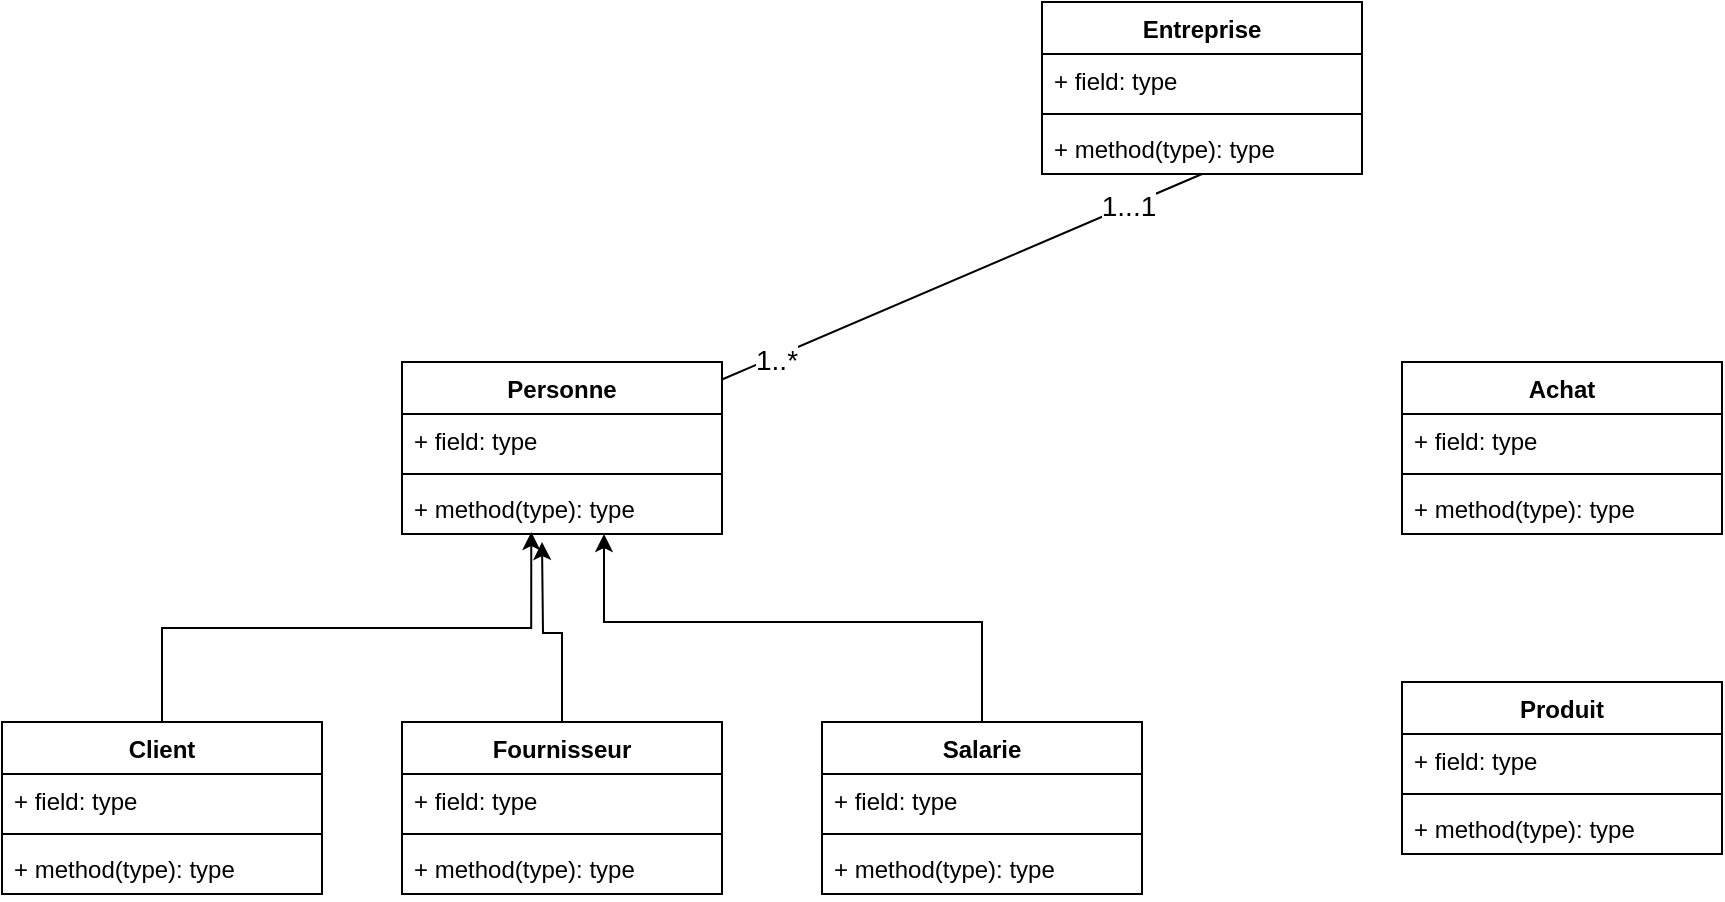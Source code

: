 <mxfile version="22.1.22" type="device">
  <diagram name="Page-1" id="QA8oCDj6ulqsPEkwj1MV">
    <mxGraphModel dx="1172" dy="627" grid="1" gridSize="10" guides="1" tooltips="1" connect="1" arrows="1" fold="1" page="1" pageScale="1" pageWidth="827" pageHeight="1169" math="0" shadow="0">
      <root>
        <mxCell id="0" />
        <mxCell id="1" parent="0" />
        <mxCell id="YtjF-nq7KOFWQlW7NSP7-33" style="rounded=0;orthogonalLoop=1;jettySize=auto;html=1;entryX=0.5;entryY=1;entryDx=0;entryDy=0;endArrow=none;endFill=0;" edge="1" parent="1" source="YtjF-nq7KOFWQlW7NSP7-1" target="YtjF-nq7KOFWQlW7NSP7-20">
          <mxGeometry relative="1" as="geometry" />
        </mxCell>
        <mxCell id="YtjF-nq7KOFWQlW7NSP7-34" value="&lt;font style=&quot;font-size: 14px;&quot;&gt;1..*&lt;/font&gt;" style="edgeLabel;html=1;align=center;verticalAlign=middle;resizable=0;points=[];fontSize=14;" vertex="1" connectable="0" parent="YtjF-nq7KOFWQlW7NSP7-33">
          <mxGeometry x="-0.779" y="-2" relative="1" as="geometry">
            <mxPoint x="-1" as="offset" />
          </mxGeometry>
        </mxCell>
        <mxCell id="YtjF-nq7KOFWQlW7NSP7-35" value="&lt;font style=&quot;font-size: 14px;&quot;&gt;1...1&lt;/font&gt;" style="edgeLabel;html=1;align=center;verticalAlign=middle;resizable=0;points=[];" vertex="1" connectable="0" parent="YtjF-nq7KOFWQlW7NSP7-33">
          <mxGeometry x="0.68" y="1" relative="1" as="geometry">
            <mxPoint x="1" as="offset" />
          </mxGeometry>
        </mxCell>
        <mxCell id="YtjF-nq7KOFWQlW7NSP7-1" value="Personne" style="swimlane;fontStyle=1;align=center;verticalAlign=top;childLayout=stackLayout;horizontal=1;startSize=26;horizontalStack=0;resizeParent=1;resizeParentMax=0;resizeLast=0;collapsible=1;marginBottom=0;whiteSpace=wrap;html=1;" vertex="1" parent="1">
          <mxGeometry x="280" y="400" width="160" height="86" as="geometry" />
        </mxCell>
        <mxCell id="YtjF-nq7KOFWQlW7NSP7-2" value="+ field: type" style="text;strokeColor=none;fillColor=none;align=left;verticalAlign=top;spacingLeft=4;spacingRight=4;overflow=hidden;rotatable=0;points=[[0,0.5],[1,0.5]];portConstraint=eastwest;whiteSpace=wrap;html=1;" vertex="1" parent="YtjF-nq7KOFWQlW7NSP7-1">
          <mxGeometry y="26" width="160" height="26" as="geometry" />
        </mxCell>
        <mxCell id="YtjF-nq7KOFWQlW7NSP7-3" value="" style="line;strokeWidth=1;fillColor=none;align=left;verticalAlign=middle;spacingTop=-1;spacingLeft=3;spacingRight=3;rotatable=0;labelPosition=right;points=[];portConstraint=eastwest;strokeColor=inherit;" vertex="1" parent="YtjF-nq7KOFWQlW7NSP7-1">
          <mxGeometry y="52" width="160" height="8" as="geometry" />
        </mxCell>
        <mxCell id="YtjF-nq7KOFWQlW7NSP7-4" value="+ method(type): type" style="text;strokeColor=none;fillColor=none;align=left;verticalAlign=top;spacingLeft=4;spacingRight=4;overflow=hidden;rotatable=0;points=[[0,0.5],[1,0.5]];portConstraint=eastwest;whiteSpace=wrap;html=1;" vertex="1" parent="YtjF-nq7KOFWQlW7NSP7-1">
          <mxGeometry y="60" width="160" height="26" as="geometry" />
        </mxCell>
        <mxCell id="YtjF-nq7KOFWQlW7NSP7-19" style="edgeStyle=orthogonalEdgeStyle;rounded=0;orthogonalLoop=1;jettySize=auto;html=1;" edge="1" parent="1" source="YtjF-nq7KOFWQlW7NSP7-5" target="YtjF-nq7KOFWQlW7NSP7-4">
          <mxGeometry relative="1" as="geometry">
            <mxPoint x="380" y="500" as="targetPoint" />
            <Array as="points">
              <mxPoint x="570" y="530" />
              <mxPoint x="381" y="530" />
            </Array>
          </mxGeometry>
        </mxCell>
        <mxCell id="YtjF-nq7KOFWQlW7NSP7-5" value="Salarie" style="swimlane;fontStyle=1;align=center;verticalAlign=top;childLayout=stackLayout;horizontal=1;startSize=26;horizontalStack=0;resizeParent=1;resizeParentMax=0;resizeLast=0;collapsible=1;marginBottom=0;whiteSpace=wrap;html=1;" vertex="1" parent="1">
          <mxGeometry x="490" y="580" width="160" height="86" as="geometry" />
        </mxCell>
        <mxCell id="YtjF-nq7KOFWQlW7NSP7-6" value="+ field: type" style="text;strokeColor=none;fillColor=none;align=left;verticalAlign=top;spacingLeft=4;spacingRight=4;overflow=hidden;rotatable=0;points=[[0,0.5],[1,0.5]];portConstraint=eastwest;whiteSpace=wrap;html=1;" vertex="1" parent="YtjF-nq7KOFWQlW7NSP7-5">
          <mxGeometry y="26" width="160" height="26" as="geometry" />
        </mxCell>
        <mxCell id="YtjF-nq7KOFWQlW7NSP7-7" value="" style="line;strokeWidth=1;fillColor=none;align=left;verticalAlign=middle;spacingTop=-1;spacingLeft=3;spacingRight=3;rotatable=0;labelPosition=right;points=[];portConstraint=eastwest;strokeColor=inherit;" vertex="1" parent="YtjF-nq7KOFWQlW7NSP7-5">
          <mxGeometry y="52" width="160" height="8" as="geometry" />
        </mxCell>
        <mxCell id="YtjF-nq7KOFWQlW7NSP7-8" value="+ method(type): type" style="text;strokeColor=none;fillColor=none;align=left;verticalAlign=top;spacingLeft=4;spacingRight=4;overflow=hidden;rotatable=0;points=[[0,0.5],[1,0.5]];portConstraint=eastwest;whiteSpace=wrap;html=1;" vertex="1" parent="YtjF-nq7KOFWQlW7NSP7-5">
          <mxGeometry y="60" width="160" height="26" as="geometry" />
        </mxCell>
        <mxCell id="YtjF-nq7KOFWQlW7NSP7-18" style="edgeStyle=orthogonalEdgeStyle;rounded=0;orthogonalLoop=1;jettySize=auto;html=1;" edge="1" parent="1" source="YtjF-nq7KOFWQlW7NSP7-9">
          <mxGeometry relative="1" as="geometry">
            <mxPoint x="350" y="490" as="targetPoint" />
          </mxGeometry>
        </mxCell>
        <mxCell id="YtjF-nq7KOFWQlW7NSP7-9" value="Fournisseur" style="swimlane;fontStyle=1;align=center;verticalAlign=top;childLayout=stackLayout;horizontal=1;startSize=26;horizontalStack=0;resizeParent=1;resizeParentMax=0;resizeLast=0;collapsible=1;marginBottom=0;whiteSpace=wrap;html=1;" vertex="1" parent="1">
          <mxGeometry x="280" y="580" width="160" height="86" as="geometry" />
        </mxCell>
        <mxCell id="YtjF-nq7KOFWQlW7NSP7-10" value="+ field: type" style="text;strokeColor=none;fillColor=none;align=left;verticalAlign=top;spacingLeft=4;spacingRight=4;overflow=hidden;rotatable=0;points=[[0,0.5],[1,0.5]];portConstraint=eastwest;whiteSpace=wrap;html=1;" vertex="1" parent="YtjF-nq7KOFWQlW7NSP7-9">
          <mxGeometry y="26" width="160" height="26" as="geometry" />
        </mxCell>
        <mxCell id="YtjF-nq7KOFWQlW7NSP7-11" value="" style="line;strokeWidth=1;fillColor=none;align=left;verticalAlign=middle;spacingTop=-1;spacingLeft=3;spacingRight=3;rotatable=0;labelPosition=right;points=[];portConstraint=eastwest;strokeColor=inherit;" vertex="1" parent="YtjF-nq7KOFWQlW7NSP7-9">
          <mxGeometry y="52" width="160" height="8" as="geometry" />
        </mxCell>
        <mxCell id="YtjF-nq7KOFWQlW7NSP7-12" value="+ method(type): type" style="text;strokeColor=none;fillColor=none;align=left;verticalAlign=top;spacingLeft=4;spacingRight=4;overflow=hidden;rotatable=0;points=[[0,0.5],[1,0.5]];portConstraint=eastwest;whiteSpace=wrap;html=1;" vertex="1" parent="YtjF-nq7KOFWQlW7NSP7-9">
          <mxGeometry y="60" width="160" height="26" as="geometry" />
        </mxCell>
        <mxCell id="YtjF-nq7KOFWQlW7NSP7-17" style="edgeStyle=orthogonalEdgeStyle;rounded=0;orthogonalLoop=1;jettySize=auto;html=1;entryX=0.404;entryY=0.962;entryDx=0;entryDy=0;entryPerimeter=0;" edge="1" parent="1" source="YtjF-nq7KOFWQlW7NSP7-13" target="YtjF-nq7KOFWQlW7NSP7-4">
          <mxGeometry relative="1" as="geometry">
            <mxPoint x="200" y="480" as="targetPoint" />
          </mxGeometry>
        </mxCell>
        <mxCell id="YtjF-nq7KOFWQlW7NSP7-13" value="Client" style="swimlane;fontStyle=1;align=center;verticalAlign=top;childLayout=stackLayout;horizontal=1;startSize=26;horizontalStack=0;resizeParent=1;resizeParentMax=0;resizeLast=0;collapsible=1;marginBottom=0;whiteSpace=wrap;html=1;" vertex="1" parent="1">
          <mxGeometry x="80" y="580" width="160" height="86" as="geometry" />
        </mxCell>
        <mxCell id="YtjF-nq7KOFWQlW7NSP7-14" value="+ field: type" style="text;strokeColor=none;fillColor=none;align=left;verticalAlign=top;spacingLeft=4;spacingRight=4;overflow=hidden;rotatable=0;points=[[0,0.5],[1,0.5]];portConstraint=eastwest;whiteSpace=wrap;html=1;" vertex="1" parent="YtjF-nq7KOFWQlW7NSP7-13">
          <mxGeometry y="26" width="160" height="26" as="geometry" />
        </mxCell>
        <mxCell id="YtjF-nq7KOFWQlW7NSP7-15" value="" style="line;strokeWidth=1;fillColor=none;align=left;verticalAlign=middle;spacingTop=-1;spacingLeft=3;spacingRight=3;rotatable=0;labelPosition=right;points=[];portConstraint=eastwest;strokeColor=inherit;" vertex="1" parent="YtjF-nq7KOFWQlW7NSP7-13">
          <mxGeometry y="52" width="160" height="8" as="geometry" />
        </mxCell>
        <mxCell id="YtjF-nq7KOFWQlW7NSP7-16" value="+ method(type): type" style="text;strokeColor=none;fillColor=none;align=left;verticalAlign=top;spacingLeft=4;spacingRight=4;overflow=hidden;rotatable=0;points=[[0,0.5],[1,0.5]];portConstraint=eastwest;whiteSpace=wrap;html=1;" vertex="1" parent="YtjF-nq7KOFWQlW7NSP7-13">
          <mxGeometry y="60" width="160" height="26" as="geometry" />
        </mxCell>
        <mxCell id="YtjF-nq7KOFWQlW7NSP7-20" value="Entreprise" style="swimlane;fontStyle=1;align=center;verticalAlign=top;childLayout=stackLayout;horizontal=1;startSize=26;horizontalStack=0;resizeParent=1;resizeParentMax=0;resizeLast=0;collapsible=1;marginBottom=0;whiteSpace=wrap;html=1;" vertex="1" parent="1">
          <mxGeometry x="600" y="220" width="160" height="86" as="geometry" />
        </mxCell>
        <mxCell id="YtjF-nq7KOFWQlW7NSP7-21" value="+ field: type" style="text;strokeColor=none;fillColor=none;align=left;verticalAlign=top;spacingLeft=4;spacingRight=4;overflow=hidden;rotatable=0;points=[[0,0.5],[1,0.5]];portConstraint=eastwest;whiteSpace=wrap;html=1;" vertex="1" parent="YtjF-nq7KOFWQlW7NSP7-20">
          <mxGeometry y="26" width="160" height="26" as="geometry" />
        </mxCell>
        <mxCell id="YtjF-nq7KOFWQlW7NSP7-22" value="" style="line;strokeWidth=1;fillColor=none;align=left;verticalAlign=middle;spacingTop=-1;spacingLeft=3;spacingRight=3;rotatable=0;labelPosition=right;points=[];portConstraint=eastwest;strokeColor=inherit;" vertex="1" parent="YtjF-nq7KOFWQlW7NSP7-20">
          <mxGeometry y="52" width="160" height="8" as="geometry" />
        </mxCell>
        <mxCell id="YtjF-nq7KOFWQlW7NSP7-23" value="+ method(type): type" style="text;strokeColor=none;fillColor=none;align=left;verticalAlign=top;spacingLeft=4;spacingRight=4;overflow=hidden;rotatable=0;points=[[0,0.5],[1,0.5]];portConstraint=eastwest;whiteSpace=wrap;html=1;" vertex="1" parent="YtjF-nq7KOFWQlW7NSP7-20">
          <mxGeometry y="60" width="160" height="26" as="geometry" />
        </mxCell>
        <mxCell id="YtjF-nq7KOFWQlW7NSP7-24" value="Produit" style="swimlane;fontStyle=1;align=center;verticalAlign=top;childLayout=stackLayout;horizontal=1;startSize=26;horizontalStack=0;resizeParent=1;resizeParentMax=0;resizeLast=0;collapsible=1;marginBottom=0;whiteSpace=wrap;html=1;" vertex="1" parent="1">
          <mxGeometry x="780" y="560" width="160" height="86" as="geometry" />
        </mxCell>
        <mxCell id="YtjF-nq7KOFWQlW7NSP7-25" value="+ field: type" style="text;strokeColor=none;fillColor=none;align=left;verticalAlign=top;spacingLeft=4;spacingRight=4;overflow=hidden;rotatable=0;points=[[0,0.5],[1,0.5]];portConstraint=eastwest;whiteSpace=wrap;html=1;" vertex="1" parent="YtjF-nq7KOFWQlW7NSP7-24">
          <mxGeometry y="26" width="160" height="26" as="geometry" />
        </mxCell>
        <mxCell id="YtjF-nq7KOFWQlW7NSP7-26" value="" style="line;strokeWidth=1;fillColor=none;align=left;verticalAlign=middle;spacingTop=-1;spacingLeft=3;spacingRight=3;rotatable=0;labelPosition=right;points=[];portConstraint=eastwest;strokeColor=inherit;" vertex="1" parent="YtjF-nq7KOFWQlW7NSP7-24">
          <mxGeometry y="52" width="160" height="8" as="geometry" />
        </mxCell>
        <mxCell id="YtjF-nq7KOFWQlW7NSP7-27" value="+ method(type): type" style="text;strokeColor=none;fillColor=none;align=left;verticalAlign=top;spacingLeft=4;spacingRight=4;overflow=hidden;rotatable=0;points=[[0,0.5],[1,0.5]];portConstraint=eastwest;whiteSpace=wrap;html=1;" vertex="1" parent="YtjF-nq7KOFWQlW7NSP7-24">
          <mxGeometry y="60" width="160" height="26" as="geometry" />
        </mxCell>
        <mxCell id="YtjF-nq7KOFWQlW7NSP7-28" value="Achat" style="swimlane;fontStyle=1;align=center;verticalAlign=top;childLayout=stackLayout;horizontal=1;startSize=26;horizontalStack=0;resizeParent=1;resizeParentMax=0;resizeLast=0;collapsible=1;marginBottom=0;whiteSpace=wrap;html=1;" vertex="1" parent="1">
          <mxGeometry x="780" y="400" width="160" height="86" as="geometry" />
        </mxCell>
        <mxCell id="YtjF-nq7KOFWQlW7NSP7-29" value="+ field: type" style="text;strokeColor=none;fillColor=none;align=left;verticalAlign=top;spacingLeft=4;spacingRight=4;overflow=hidden;rotatable=0;points=[[0,0.5],[1,0.5]];portConstraint=eastwest;whiteSpace=wrap;html=1;" vertex="1" parent="YtjF-nq7KOFWQlW7NSP7-28">
          <mxGeometry y="26" width="160" height="26" as="geometry" />
        </mxCell>
        <mxCell id="YtjF-nq7KOFWQlW7NSP7-30" value="" style="line;strokeWidth=1;fillColor=none;align=left;verticalAlign=middle;spacingTop=-1;spacingLeft=3;spacingRight=3;rotatable=0;labelPosition=right;points=[];portConstraint=eastwest;strokeColor=inherit;" vertex="1" parent="YtjF-nq7KOFWQlW7NSP7-28">
          <mxGeometry y="52" width="160" height="8" as="geometry" />
        </mxCell>
        <mxCell id="YtjF-nq7KOFWQlW7NSP7-31" value="+ method(type): type" style="text;strokeColor=none;fillColor=none;align=left;verticalAlign=top;spacingLeft=4;spacingRight=4;overflow=hidden;rotatable=0;points=[[0,0.5],[1,0.5]];portConstraint=eastwest;whiteSpace=wrap;html=1;" vertex="1" parent="YtjF-nq7KOFWQlW7NSP7-28">
          <mxGeometry y="60" width="160" height="26" as="geometry" />
        </mxCell>
      </root>
    </mxGraphModel>
  </diagram>
</mxfile>
